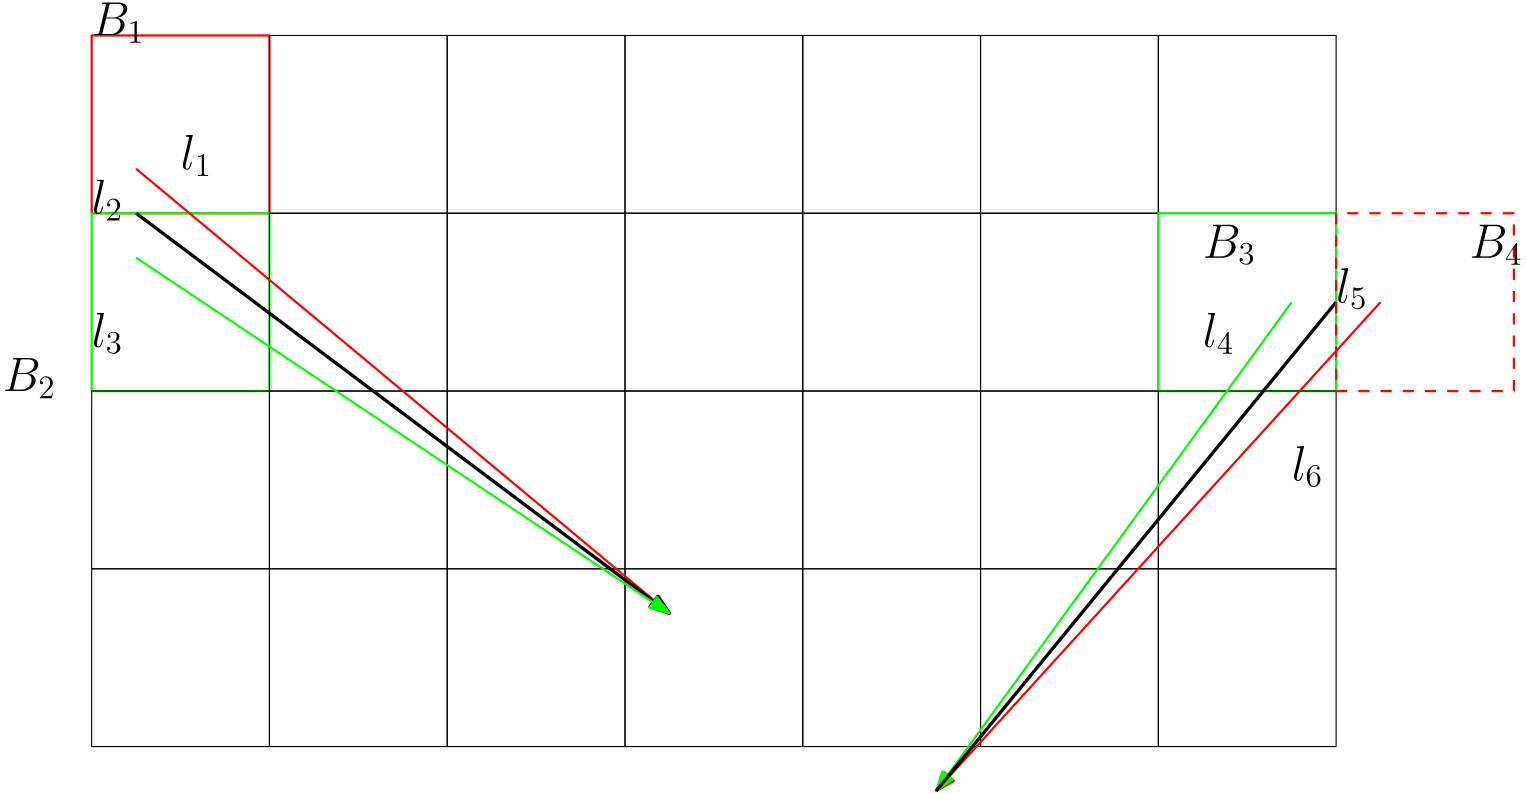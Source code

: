 <?xml version="1.0"?>
<!DOCTYPE ipe SYSTEM "ipe.dtd">
<ipe version="70206" creator="Ipe 7.2.11">
<info created="D:20190523174520" modified="D:20190523174520"/>
<ipestyle name="basic">
<symbol name="arrow/arc(spx)">
<path stroke="sym-stroke" fill="sym-stroke" pen="sym-pen">
0 0 m
-1 0.333 l
-1 -0.333 l
h
</path>
</symbol>
<symbol name="arrow/farc(spx)">
<path stroke="sym-stroke" fill="white" pen="sym-pen">
0 0 m
-1 0.333 l
-1 -0.333 l
h
</path>
</symbol>
<symbol name="arrow/ptarc(spx)">
<path stroke="sym-stroke" fill="sym-stroke" pen="sym-pen">
0 0 m
-1 0.333 l
-0.8 0 l
-1 -0.333 l
h
</path>
</symbol>
<symbol name="arrow/fptarc(spx)">
<path stroke="sym-stroke" fill="white" pen="sym-pen">
0 0 m
-1 0.333 l
-0.8 0 l
-1 -0.333 l
h
</path>
</symbol>
<symbol name="mark/circle(sx)" transformations="translations">
<path fill="sym-stroke">
0.6 0 0 0.6 0 0 e
0.4 0 0 0.4 0 0 e
</path>
</symbol>
<symbol name="mark/disk(sx)" transformations="translations">
<path fill="sym-stroke">
0.6 0 0 0.6 0 0 e
</path>
</symbol>
<symbol name="mark/fdisk(sfx)" transformations="translations">
<group>
<path fill="sym-fill">
0.5 0 0 0.5 0 0 e
</path>
<path fill="sym-stroke" fillrule="eofill">
0.6 0 0 0.6 0 0 e
0.4 0 0 0.4 0 0 e
</path>
</group>
</symbol>
<symbol name="mark/box(sx)" transformations="translations">
<path fill="sym-stroke" fillrule="eofill">
-0.6 -0.6 m
0.6 -0.6 l
0.6 0.6 l
-0.6 0.6 l
h
-0.4 -0.4 m
0.4 -0.4 l
0.4 0.4 l
-0.4 0.4 l
h
</path>
</symbol>
<symbol name="mark/square(sx)" transformations="translations">
<path fill="sym-stroke">
-0.6 -0.6 m
0.6 -0.6 l
0.6 0.6 l
-0.6 0.6 l
h
</path>
</symbol>
<symbol name="mark/fsquare(sfx)" transformations="translations">
<group>
<path fill="sym-fill">
-0.5 -0.5 m
0.5 -0.5 l
0.5 0.5 l
-0.5 0.5 l
h
</path>
<path fill="sym-stroke" fillrule="eofill">
-0.6 -0.6 m
0.6 -0.6 l
0.6 0.6 l
-0.6 0.6 l
h
-0.4 -0.4 m
0.4 -0.4 l
0.4 0.4 l
-0.4 0.4 l
h
</path>
</group>
</symbol>
<symbol name="mark/cross(sx)" transformations="translations">
<group>
<path fill="sym-stroke">
-0.43 -0.57 m
0.57 0.43 l
0.43 0.57 l
-0.57 -0.43 l
h
</path>
<path fill="sym-stroke">
-0.43 0.57 m
0.57 -0.43 l
0.43 -0.57 l
-0.57 0.43 l
h
</path>
</group>
</symbol>
<symbol name="arrow/fnormal(spx)">
<path stroke="sym-stroke" fill="white" pen="sym-pen">
0 0 m
-1 0.333 l
-1 -0.333 l
h
</path>
</symbol>
<symbol name="arrow/pointed(spx)">
<path stroke="sym-stroke" fill="sym-stroke" pen="sym-pen">
0 0 m
-1 0.333 l
-0.8 0 l
-1 -0.333 l
h
</path>
</symbol>
<symbol name="arrow/fpointed(spx)">
<path stroke="sym-stroke" fill="white" pen="sym-pen">
0 0 m
-1 0.333 l
-0.8 0 l
-1 -0.333 l
h
</path>
</symbol>
<symbol name="arrow/linear(spx)">
<path stroke="sym-stroke" pen="sym-pen">
-1 0.333 m
0 0 l
-1 -0.333 l
</path>
</symbol>
<symbol name="arrow/fdouble(spx)">
<path stroke="sym-stroke" fill="white" pen="sym-pen">
0 0 m
-1 0.333 l
-1 -0.333 l
h
-1 0 m
-2 0.333 l
-2 -0.333 l
h
</path>
</symbol>
<symbol name="arrow/double(spx)">
<path stroke="sym-stroke" fill="sym-stroke" pen="sym-pen">
0 0 m
-1 0.333 l
-1 -0.333 l
h
-1 0 m
-2 0.333 l
-2 -0.333 l
h
</path>
</symbol>
<pen name="heavier" value="0.8"/>
<pen name="fat" value="1.2"/>
<pen name="ultrafat" value="2"/>
<symbolsize name="large" value="5"/>
<symbolsize name="small" value="2"/>
<symbolsize name="tiny" value="1.1"/>
<arrowsize name="large" value="10"/>
<arrowsize name="small" value="5"/>
<arrowsize name="tiny" value="3"/>
<color name="red" value="1 0 0"/>
<color name="green" value="0 1 0"/>
<color name="blue" value="0 0 1"/>
<color name="yellow" value="1 1 0"/>
<color name="orange" value="1 0.647 0"/>
<color name="gold" value="1 0.843 0"/>
<color name="purple" value="0.627 0.125 0.941"/>
<color name="gray" value="0.745"/>
<color name="brown" value="0.647 0.165 0.165"/>
<color name="navy" value="0 0 0.502"/>
<color name="pink" value="1 0.753 0.796"/>
<color name="seagreen" value="0.18 0.545 0.341"/>
<color name="turquoise" value="0.251 0.878 0.816"/>
<color name="violet" value="0.933 0.51 0.933"/>
<color name="darkblue" value="0 0 0.545"/>
<color name="darkcyan" value="0 0.545 0.545"/>
<color name="darkgray" value="0.663"/>
<color name="darkgreen" value="0 0.392 0"/>
<color name="darkmagenta" value="0.545 0 0.545"/>
<color name="darkorange" value="1 0.549 0"/>
<color name="darkred" value="0.545 0 0"/>
<color name="lightblue" value="0.678 0.847 0.902"/>
<color name="lightcyan" value="0.878 1 1"/>
<color name="lightgray" value="0.827"/>
<color name="lightgreen" value="0.565 0.933 0.565"/>
<color name="lightyellow" value="1 1 0.878"/>
<dashstyle name="dashed" value="[4] 0"/>
<dashstyle name="dotted" value="[1 3] 0"/>
<dashstyle name="dash dotted" value="[4 2 1 2] 0"/>
<dashstyle name="dash dot dotted" value="[4 2 1 2 1 2] 0"/>
<textsize name="large" value="\large"/>
<textsize name="Large" value="\Large"/>
<textsize name="LARGE" value="\LARGE"/>
<textsize name="huge" value="\huge"/>
<textsize name="Huge" value="\Huge"/>
<textsize name="small" value="\small"/>
<textsize name="footnote" value="\footnotesize"/>
<textsize name="tiny" value="\tiny"/>
<textstyle name="center" begin="\begin{center}" end="\end{center}"/>
<textstyle name="itemize" begin="\begin{itemize}" end="\end{itemize}"/>
<textstyle name="item" begin="\begin{itemize}\item{}" end="\end{itemize}"/>
<gridsize name="4 pts" value="4"/>
<gridsize name="8 pts (~3 mm)" value="8"/>
<gridsize name="16 pts (~6 mm)" value="16"/>
<gridsize name="32 pts (~12 mm)" value="32"/>
<gridsize name="10 pts (~3.5 mm)" value="10"/>
<gridsize name="20 pts (~7 mm)" value="20"/>
<gridsize name="14 pts (~5 mm)" value="14"/>
<gridsize name="28 pts (~10 mm)" value="28"/>
<gridsize name="56 pts (~20 mm)" value="56"/>
<anglesize name="90 deg" value="90"/>
<anglesize name="60 deg" value="60"/>
<anglesize name="45 deg" value="45"/>
<anglesize name="30 deg" value="30"/>
<anglesize name="22.5 deg" value="22.5"/>
<opacity name="10%" value="0.1"/>
<opacity name="30%" value="0.3"/>
<opacity name="50%" value="0.5"/>
<opacity name="75%" value="0.75"/>
<tiling name="falling" angle="-60" step="4" width="1"/>
<tiling name="rising" angle="30" step="4" width="1"/>
</ipestyle>
<page>
<layer name="alpha"/>
<view layers="alpha" active="alpha"/>
<path layer="alpha" matrix="1 0 0 1 0 -64" stroke="red" pen="heavier">
64 768 m
64 704 l
128 704 l
128 768 l
h
</path>
<path matrix="1 0 0 1 64 -64" stroke="black">
64 768 m
64 704 l
128 704 l
128 768 l
h
</path>
<path matrix="1 0 0 1 128 -64" stroke="black">
64 768 m
64 704 l
128 704 l
128 768 l
h
</path>
<path matrix="1 0 0 1 192 -64" stroke="black">
64 768 m
64 704 l
128 704 l
128 768 l
h
</path>
<path matrix="1 0 0 1 256 -64" stroke="black">
64 768 m
64 704 l
128 704 l
128 768 l
h
</path>
<path matrix="1 0 0 1 320 -64" stroke="black">
64 768 m
64 704 l
128 704 l
128 768 l
h
</path>
<path matrix="1 0 0 1 384 -64" stroke="black">
64 768 m
64 704 l
128 704 l
128 768 l
h
</path>
<path matrix="1 0 0 1 0 -128" stroke="green" pen="heavier">
64 768 m
64 704 l
128 704 l
128 768 l
h
</path>
<path matrix="1 0 0 1 64 -128" stroke="black">
64 768 m
64 704 l
128 704 l
128 768 l
h
</path>
<path matrix="1 0 0 1 128 -128" stroke="black">
64 768 m
64 704 l
128 704 l
128 768 l
h
</path>
<path matrix="1 0 0 1 192 -128" stroke="black">
64 768 m
64 704 l
128 704 l
128 768 l
h
</path>
<path matrix="1 0 0 1 256 -128" stroke="black">
64 768 m
64 704 l
128 704 l
128 768 l
h
</path>
<path matrix="1 0 0 1 320 -128" stroke="black">
64 768 m
64 704 l
128 704 l
128 768 l
h
</path>
<path matrix="1 0 0 1 384 -128" stroke="green" pen="heavier">
64 768 m
64 704 l
128 704 l
128 768 l
h
</path>
<path matrix="1 0 0 1 0 -192" stroke="black">
64 768 m
64 704 l
128 704 l
128 768 l
h
</path>
<path matrix="1 0 0 1 64 -192" stroke="black">
64 768 m
64 704 l
128 704 l
128 768 l
h
</path>
<path matrix="1 0 0 1 128 -192" stroke="black">
64 768 m
64 704 l
128 704 l
128 768 l
h
</path>
<path matrix="1 0 0 1 192 -192" stroke="black">
64 768 m
64 704 l
128 704 l
128 768 l
h
</path>
<path matrix="1 0 0 1 256 -192" stroke="black">
64 768 m
64 704 l
128 704 l
128 768 l
h
</path>
<path matrix="1 0 0 1 320 -192" stroke="black">
64 768 m
64 704 l
128 704 l
128 768 l
h
</path>
<path matrix="1 0 0 1 384 -192" stroke="black">
64 768 m
64 704 l
128 704 l
128 768 l
h
</path>
<path matrix="1 0 0 1 0 -256" stroke="black">
64 768 m
64 704 l
128 704 l
128 768 l
h
</path>
<path matrix="1 0 0 1 64 -256" stroke="black">
64 768 m
64 704 l
128 704 l
128 768 l
h
</path>
<path matrix="1 0 0 1 128 -256" stroke="black">
64 768 m
64 704 l
128 704 l
128 768 l
h
</path>
<path matrix="1 0 0 1 192 -256" stroke="black">
64 768 m
64 704 l
128 704 l
128 768 l
h
</path>
<path matrix="1 0 0 1 256 -256" stroke="black">
64 768 m
64 704 l
128 704 l
128 768 l
h
</path>
<path matrix="1 0 0 1 320 -256" stroke="black">
64 768 m
64 704 l
128 704 l
128 768 l
h
</path>
<path matrix="1 0 0 1 384 -256" stroke="black">
64 768 m
64 704 l
128 704 l
128 768 l
h
</path>
<path stroke="red" pen="heavier" arrow="normal/normal">
528 608 m
368 432 l
</path>
<path stroke="green" pen="heavier" arrow="normal/normal">
496 608 m
368 432 l
</path>
<path stroke="black" pen="fat">
512 608 m
368 432 l
</path>
<path stroke="red" dash="dashed" pen="heavier">
512 640 m
512 576 l
576 576 l
576 640 l
h
</path>
<path stroke="red" pen="heavier" arrow="normal/normal">
80 656 m
272 496 l
</path>
<path stroke="black" pen="fat" arrow="normal/normal">
80 640 m
272 496 l
</path>
<path stroke="green" pen="heavier" arrow="normal/normal">
80 624 m
272 496 l
</path>
<text transformations="translations" pos="96 656" stroke="black" type="label" width="11.372" height="11.957" depth="2.58" valign="baseline" size="LARGE">$l_1$</text>
<text transformations="translations" pos="64 640" stroke="black" type="label" width="11.372" height="11.957" depth="2.58" valign="baseline" size="LARGE">$l_2$</text>
<text transformations="translations" pos="64 592" stroke="black" type="label" width="11.372" height="11.957" depth="2.58" valign="baseline" size="LARGE">$l_3$</text>
<text transformations="translations" pos="464 592" stroke="black" type="label" width="11.372" height="11.957" depth="2.58" valign="baseline" size="LARGE">$l_4$</text>
<text transformations="translations" pos="512 608" stroke="black" type="label" width="11.372" height="11.957" depth="2.58" valign="baseline" size="LARGE">$l_5$</text>
<text transformations="translations" pos="496 544" stroke="black" type="label" width="11.372" height="11.957" depth="2.58" valign="baseline" size="LARGE">$l_6$</text>
<text transformations="translations" pos="64 704" stroke="black" type="label" width="19.157" height="11.766" depth="2.58" valign="baseline" size="LARGE">$B_1$</text>
<text transformations="translations" pos="32 576" stroke="black" type="label" width="19.157" height="11.766" depth="2.58" valign="baseline" size="LARGE">$B_2$</text>
<text transformations="translations" pos="464 624" stroke="black" type="label" width="19.157" height="11.766" depth="2.58" valign="baseline" size="LARGE">$B_3$</text>
<text transformations="translations" pos="560 624" stroke="black" type="label" width="19.157" height="11.766" depth="2.58" valign="baseline" size="LARGE">$B_4$</text>
</page>
</ipe>
